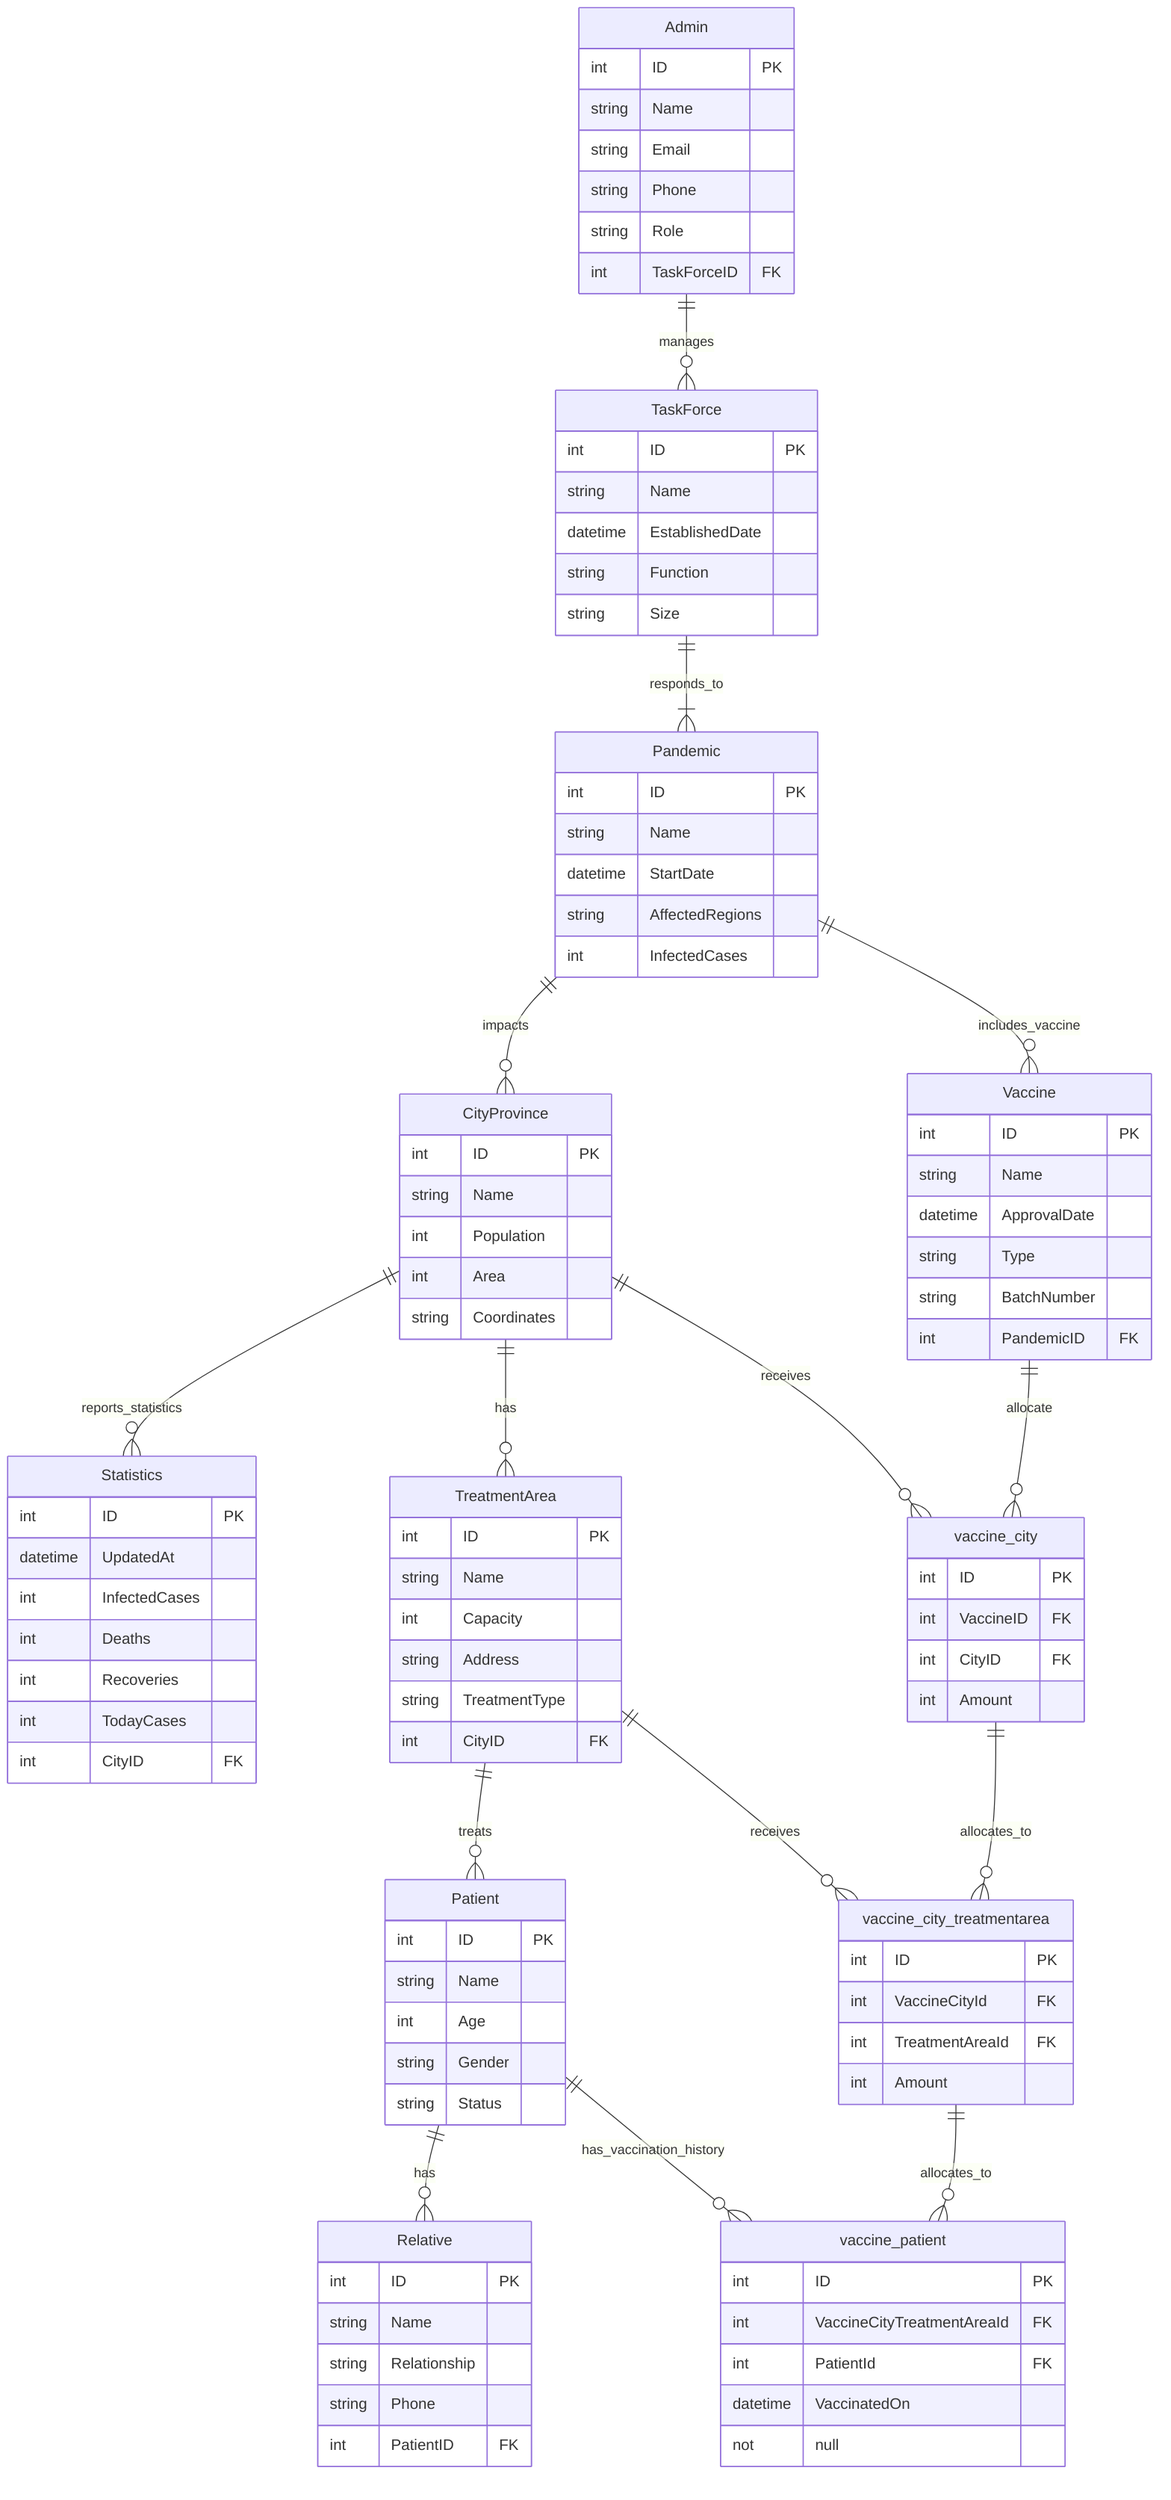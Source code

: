 erDiagram
    %% Entities
    Admin {
        int ID PK
        string Name
        string Email
        string Phone
        string Role
        int TaskForceID FK
    }

    TaskForce {
        int ID PK
        string Name
        datetime EstablishedDate
        string Function
        string Size
    }

    %% SpecificTaskForce {
    %%     int ID PK
    %%     string Name
    %%     datetime EstablishedDate
    %%     string Function
    %%     int TaskForceID FK
    %%     int PandemicID FK
    %% }

    Pandemic {
        int ID PK
        string Name
        datetime StartDate
        string AffectedRegions
        int InfectedCases
    }

    Vaccine {
        int ID PK
        string Name
        datetime ApprovalDate
        string Type
        string BatchNumber
        int PandemicID FK
    }

    CityProvince {
        int ID PK
        string Name
        int Population
        int Area
        string Coordinates
    }

    Statistics {
        int ID PK
        datetime UpdatedAt
        int InfectedCases
        int Deaths
        int Recoveries
        int TodayCases
        int CityID FK
    }

    TreatmentArea {
        int ID PK
        string Name
        int Capacity
        string Address
        string TreatmentType
        int CityID FK
    }

    Patient {
        int ID PK
        string Name
        int Age
        string Gender
        string Status
    }

    Relative {
        int ID PK
        string Name
        string Relationship
        string Phone
        int PatientID FK
    }

    vaccine_city {
        int ID PK
        int VaccineID FK
        int CityID FK
        int Amount
    }

    vaccine_city_treatmentarea {
        int ID PK
        int VaccineCityId FK
        int TreatmentAreaId FK
        int Amount
    }

    vaccine_patient {
        int ID PK
        int VaccineCityTreatmentAreaId FK
        int PatientId FK
        datetime VaccinatedOn not null
    }
    %% Relationships
    Vaccine ||--o{ vaccine_city: allocate
    Admin ||--o{ TaskForce : manages
    %%TaskForce ||--o{ SpecificTaskForce : has_specific_task_forces
    TaskForce ||--|{ Pandemic : responds_to
    Pandemic ||--o{ Vaccine : includes_vaccine
    Pandemic ||--o{ CityProvince : impacts
    
    CityProvince ||--o{ TreatmentArea : has
    CityProvince ||--o{ Statistics : reports_statistics
    CityProvince ||--o{ vaccine_city : receives
    
    vaccine_city ||--o{ vaccine_city_treatmentarea : allocates_to
    TreatmentArea ||--o{ vaccine_city_treatmentarea : receives
    TreatmentArea ||--o{ Patient : treats
    Patient ||--o{ Relative : has
    vaccine_city_treatmentarea ||--o{ vaccine_patient: allocates_to
    Patient ||--o{ vaccine_patient : has_vaccination_history